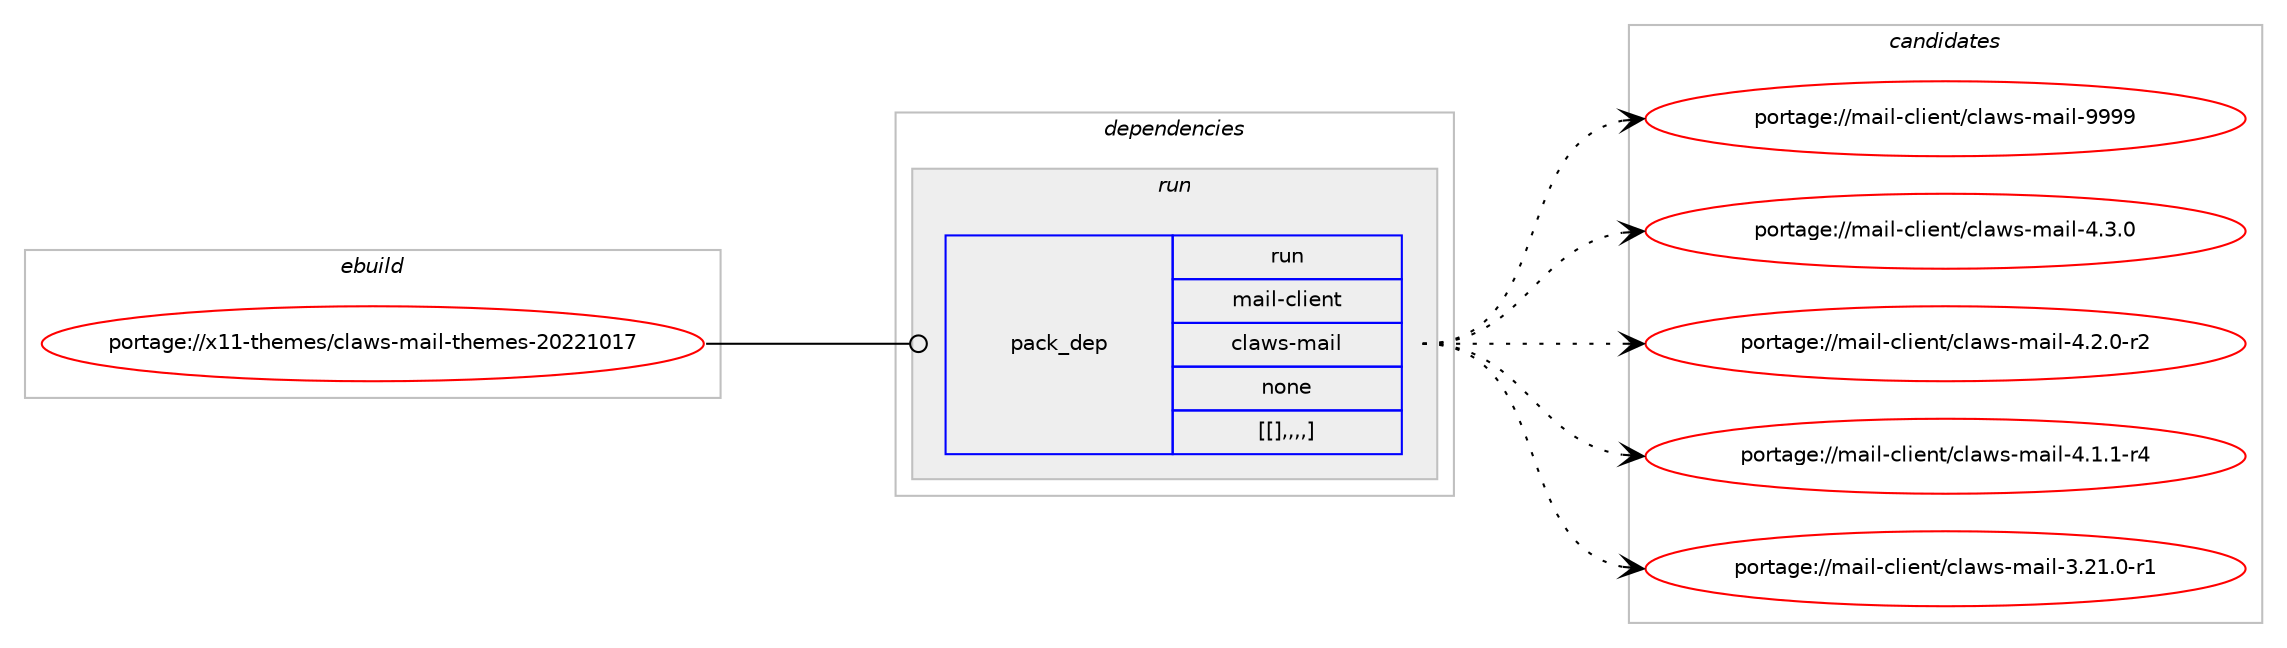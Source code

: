 digraph prolog {

# *************
# Graph options
# *************

newrank=true;
concentrate=true;
compound=true;
graph [rankdir=LR,fontname=Helvetica,fontsize=10,ranksep=1.5];#, ranksep=2.5, nodesep=0.2];
edge  [arrowhead=vee];
node  [fontname=Helvetica,fontsize=10];

# **********
# The ebuild
# **********

subgraph cluster_leftcol {
color=gray;
label=<<i>ebuild</i>>;
id [label="portage://x11-themes/claws-mail-themes-20221017", color=red, width=4, href="../x11-themes/claws-mail-themes-20221017.svg"];
}

# ****************
# The dependencies
# ****************

subgraph cluster_midcol {
color=gray;
label=<<i>dependencies</i>>;
subgraph cluster_compile {
fillcolor="#eeeeee";
style=filled;
label=<<i>compile</i>>;
}
subgraph cluster_compileandrun {
fillcolor="#eeeeee";
style=filled;
label=<<i>compile and run</i>>;
}
subgraph cluster_run {
fillcolor="#eeeeee";
style=filled;
label=<<i>run</i>>;
subgraph pack355016 {
dependency486800 [label=<<TABLE BORDER="0" CELLBORDER="1" CELLSPACING="0" CELLPADDING="4" WIDTH="220"><TR><TD ROWSPAN="6" CELLPADDING="30">pack_dep</TD></TR><TR><TD WIDTH="110">run</TD></TR><TR><TD>mail-client</TD></TR><TR><TD>claws-mail</TD></TR><TR><TD>none</TD></TR><TR><TD>[[],,,,]</TD></TR></TABLE>>, shape=none, color=blue];
}
id:e -> dependency486800:w [weight=20,style="solid",arrowhead="odot"];
}
}

# **************
# The candidates
# **************

subgraph cluster_choices {
rank=same;
color=gray;
label=<<i>candidates</i>>;

subgraph choice355016 {
color=black;
nodesep=1;
choice10997105108459910810510111011647991089711911545109971051084557575757 [label="portage://mail-client/claws-mail-9999", color=red, width=4,href="../mail-client/claws-mail-9999.svg"];
choice1099710510845991081051011101164799108971191154510997105108455246514648 [label="portage://mail-client/claws-mail-4.3.0", color=red, width=4,href="../mail-client/claws-mail-4.3.0.svg"];
choice10997105108459910810510111011647991089711911545109971051084552465046484511450 [label="portage://mail-client/claws-mail-4.2.0-r2", color=red, width=4,href="../mail-client/claws-mail-4.2.0-r2.svg"];
choice10997105108459910810510111011647991089711911545109971051084552464946494511452 [label="portage://mail-client/claws-mail-4.1.1-r4", color=red, width=4,href="../mail-client/claws-mail-4.1.1-r4.svg"];
choice1099710510845991081051011101164799108971191154510997105108455146504946484511449 [label="portage://mail-client/claws-mail-3.21.0-r1", color=red, width=4,href="../mail-client/claws-mail-3.21.0-r1.svg"];
dependency486800:e -> choice10997105108459910810510111011647991089711911545109971051084557575757:w [style=dotted,weight="100"];
dependency486800:e -> choice1099710510845991081051011101164799108971191154510997105108455246514648:w [style=dotted,weight="100"];
dependency486800:e -> choice10997105108459910810510111011647991089711911545109971051084552465046484511450:w [style=dotted,weight="100"];
dependency486800:e -> choice10997105108459910810510111011647991089711911545109971051084552464946494511452:w [style=dotted,weight="100"];
dependency486800:e -> choice1099710510845991081051011101164799108971191154510997105108455146504946484511449:w [style=dotted,weight="100"];
}
}

}
